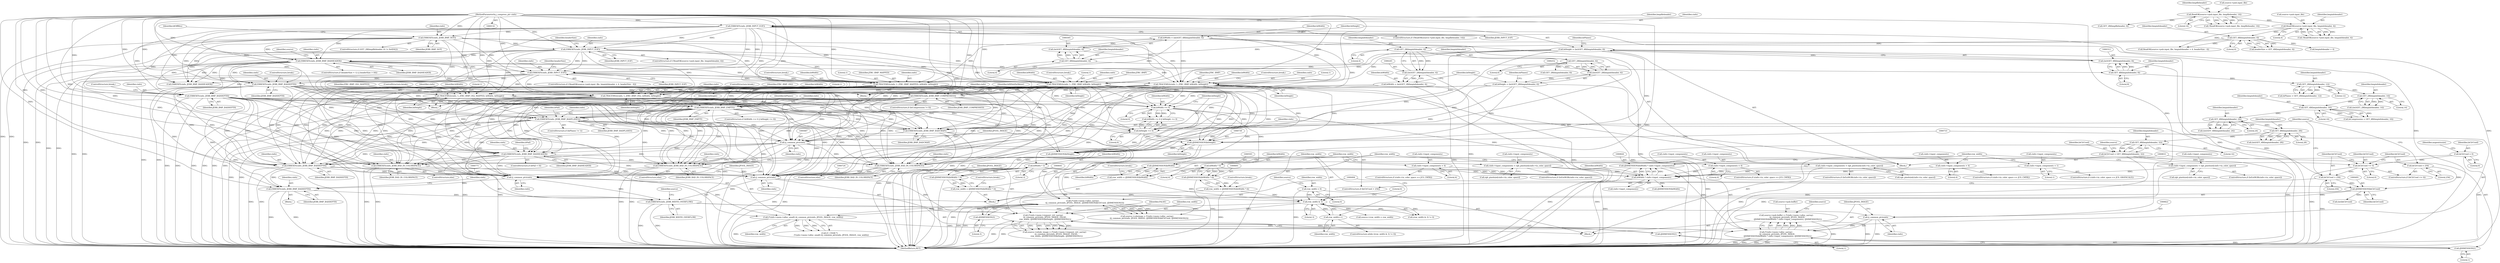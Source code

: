 digraph "0_libjpeg-turbo_9c78a04df4e44ef6487eee99c4258397f4fdca55_0@integer" {
"1000814" [label="(Call,source->pub.buffer = (*cinfo->mem->alloc_sarray)\n    ((j_common_ptr)cinfo, JPOOL_IMAGE,\n     (JDIMENSION)(biWidth * cinfo->input_components), (JDIMENSION)1))"];
"1000820" [label="(Call,(*cinfo->mem->alloc_sarray)\n    ((j_common_ptr)cinfo, JPOOL_IMAGE,\n     (JDIMENSION)(biWidth * cinfo->input_components), (JDIMENSION)1))"];
"1000821" [label="(Call,(j_common_ptr)cinfo)"];
"1000811" [label="(Call,ERREXIT(cinfo, JERR_WIDTH_OVERFLOW))"];
"1000808" [label="(Call,ERREXIT(cinfo, JERR_BMP_BADDEPTH))"];
"1000770" [label="(Call,(j_common_ptr)cinfo)"];
"1000395" [label="(Call,ERREXIT(cinfo, JERR_BMP_COMPRESSED))"];
"1000363" [label="(Call,TRACEMS2(cinfo, 1, JTRC_BMP_MAPPED, biWidth, biHeight))"];
"1000184" [label="(Call,ERREXIT(cinfo, JERR_BMP_NOT))"];
"1000175" [label="(Call,ERREXIT(cinfo, JERR_INPUT_EOF))"];
"1000133" [label="(MethodParameterIn,j_compress_ptr cinfo)"];
"1000235" [label="(Call,ERREXIT(cinfo, JERR_INPUT_EOF))"];
"1000218" [label="(Call,ERREXIT(cinfo, JERR_BMP_BADHEADER))"];
"1000202" [label="(Call,ERREXIT(cinfo, JERR_INPUT_EOF))"];
"1000302" [label="(Call,biWidth = (int)GET_4B(bmpinfoheader, 4))"];
"1000304" [label="(Call,(int)GET_4B(bmpinfoheader, 4))"];
"1000306" [label="(Call,GET_4B(bmpinfoheader, 4))"];
"1000207" [label="(Call,GET_4B(bmpinfoheader, 0))"];
"1000194" [label="(Call,ReadOK(source->pub.input_file, bmpinfoheader, 4))"];
"1000167" [label="(Call,ReadOK(source->pub.input_file, bmpfileheader, 14))"];
"1000309" [label="(Call,biHeight = (int)GET_4B(bmpinfoheader, 8))"];
"1000311" [label="(Call,(int)GET_4B(bmpinfoheader, 8))"];
"1000313" [label="(Call,GET_4B(bmpinfoheader, 8))"];
"1000379" [label="(Call,TRACEMS2(cinfo, 1, JTRC_BMP, biWidth, biHeight))"];
"1000387" [label="(Call,ERREXIT(cinfo, JERR_BMP_BADDEPTH))"];
"1000371" [label="(Call,TRACEMS2(cinfo, 1, JTRC_BMP, biWidth, biHeight))"];
"1000279" [label="(Call,TRACEMS2(cinfo, 1, JTRC_BMP_OS2_MAPPED, biWidth, biHeight))"];
"1000242" [label="(Call,biWidth = (int)GET_2B(bmpinfoheader, 4))"];
"1000244" [label="(Call,(int)GET_2B(bmpinfoheader, 4))"];
"1000246" [label="(Call,GET_2B(bmpinfoheader, 4))"];
"1000249" [label="(Call,biHeight = (int)GET_2B(bmpinfoheader, 6))"];
"1000251" [label="(Call,(int)GET_2B(bmpinfoheader, 6))"];
"1000253" [label="(Call,GET_2B(bmpinfoheader, 6))"];
"1000486" [label="(Call,(j_common_ptr)cinfo)"];
"1000444" [label="(Call,ERREXIT(cinfo, JERR_BMP_EMPTY))"];
"1000287" [label="(Call,TRACEMS2(cinfo, 1, JTRC_BMP_OS2, biWidth, biHeight))"];
"1000295" [label="(Call,ERREXIT(cinfo, JERR_BMP_BADDEPTH))"];
"1000478" [label="(Call,ERREXIT(cinfo, JERR_BMP_BADCMAP))"];
"1000451" [label="(Call,ERREXIT(cinfo, JERR_BMP_BADPLANES))"];
"1000587" [label="(Call,ERREXIT(cinfo, JERR_BAD_IN_COLORSPACE))"];
"1000518" [label="(Call,ERREXIT(cinfo, JERR_BMP_BADHEADER))"];
"1000685" [label="(Call,ERREXIT(cinfo, JERR_BAD_IN_COLORSPACE))"];
"1000635" [label="(Call,ERREXIT(cinfo, JERR_BAD_IN_COLORSPACE))"];
"1000697" [label="(Call,ERREXIT(cinfo, JERR_BMP_BADDEPTH))"];
"1000723" [label="(Call,(j_common_ptr)cinfo)"];
"1000769" [label="(Call,(*cinfo->mem->alloc_small) ((j_common_ptr)cinfo, JPOOL_IMAGE, row_width))"];
"1000485" [label="(Call,(*cinfo->mem->alloc_sarray)\n       ((j_common_ptr)cinfo, JPOOL_IMAGE, (JDIMENSION)biClrUsed, (JDIMENSION)3))"];
"1000490" [label="(Call,(JDIMENSION)biClrUsed)"];
"1000475" [label="(Call,biClrUsed > 256)"];
"1000467" [label="(Call,biClrUsed <= 0)"];
"1000349" [label="(Call,biClrUsed = GET_4B(bmpinfoheader, 32))"];
"1000351" [label="(Call,GET_4B(bmpinfoheader, 32))"];
"1000346" [label="(Call,GET_4B(bmpinfoheader, 28))"];
"1000339" [label="(Call,GET_4B(bmpinfoheader, 24))"];
"1000332" [label="(Call,GET_4B(bmpinfoheader, 16))"];
"1000327" [label="(Call,GET_2B(bmpinfoheader, 14))"];
"1000318" [label="(Call,GET_2B(bmpinfoheader, 12))"];
"1000153" [label="(Call,biClrUsed = 0)"];
"1000470" [label="(Call,biClrUsed = 256)"];
"1000493" [label="(Call,(JDIMENSION)3)"];
"1000702" [label="(Call,row_width & 3)"];
"1000590" [label="(Call,row_width = (JDIMENSION)biWidth)"];
"1000592" [label="(Call,(JDIMENSION)biWidth)"];
"1000438" [label="(Call,biWidth <= 0)"];
"1000706" [label="(Call,row_width++)"];
"1000162" [label="(Call,row_width = 0)"];
"1000688" [label="(Call,row_width = (JDIMENSION)(biWidth * 4))"];
"1000690" [label="(Call,(JDIMENSION)(biWidth * 4))"];
"1000692" [label="(Call,biWidth * 4)"];
"1000638" [label="(Call,row_width = (JDIMENSION)(biWidth * 3))"];
"1000640" [label="(Call,(JDIMENSION)(biWidth * 3))"];
"1000642" [label="(Call,biWidth * 3)"];
"1000722" [label="(Call,(*cinfo->mem->request_virt_sarray)\n      ((j_common_ptr)cinfo, JPOOL_IMAGE, FALSE,\n       row_width, (JDIMENSION)biHeight, (JDIMENSION)1))"];
"1000729" [label="(Call,(JDIMENSION)biHeight)"];
"1000441" [label="(Call,biHeight <= 0)"];
"1000732" [label="(Call,(JDIMENSION)1)"];
"1000825" [label="(Call,(JDIMENSION)(biWidth * cinfo->input_components))"];
"1000827" [label="(Call,biWidth * cinfo->input_components)"];
"1000613" [label="(Call,cinfo->input_components = rgb_pixelsize[cinfo->in_color_space])"];
"1000629" [label="(Call,cinfo->input_components = 4)"];
"1000679" [label="(Call,cinfo->input_components = 4)"];
"1000581" [label="(Call,cinfo->input_components = 4)"];
"1000569" [label="(Call,cinfo->input_components = 1)"];
"1000663" [label="(Call,cinfo->input_components = rgb_pixelsize[cinfo->in_color_space])"];
"1000553" [label="(Call,cinfo->input_components = rgb_pixelsize[cinfo->in_color_space])"];
"1000832" [label="(Call,(JDIMENSION)1)"];
"1000249" [label="(Call,biHeight = (int)GET_2B(bmpinfoheader, 6))"];
"1000365" [label="(Literal,1)"];
"1000519" [label="(Identifier,cinfo)"];
"1000723" [label="(Call,(j_common_ptr)cinfo)"];
"1000382" [label="(Identifier,JTRC_BMP)"];
"1000667" [label="(Call,rgb_pixelsize[cinfo->in_color_space])"];
"1000274" [label="(Block,)"];
"1000453" [label="(Identifier,JERR_BMP_BADPLANES)"];
"1000391" [label="(ControlStructure,if (biCompression != 0))"];
"1000699" [label="(Identifier,JERR_BMP_BADDEPTH)"];
"1000401" [label="(Identifier,biXPelsPerMeter)"];
"1000308" [label="(Literal,4)"];
"1000477" [label="(Literal,256)"];
"1000834" [label="(Literal,1)"];
"1000235" [label="(Call,ERREXIT(cinfo, JERR_INPUT_EOF))"];
"1000243" [label="(Identifier,biWidth)"];
"1000340" [label="(Identifier,bmpinfoheader)"];
"1000469" [label="(Literal,0)"];
"1000288" [label="(Identifier,cinfo)"];
"1000298" [label="(ControlStructure,break;)"];
"1000371" [label="(Call,TRACEMS2(cinfo, 1, JTRC_BMP, biWidth, biHeight))"];
"1000295" [label="(Call,ERREXIT(cinfo, JERR_BMP_BADDEPTH))"];
"1000375" [label="(Identifier,biWidth)"];
"1000180" [label="(Call,GET_2B(bmpfileheader, 0))"];
"1000595" [label="(ControlStructure,break;)"];
"1000449" [label="(Identifier,biPlanes)"];
"1000475" [label="(Call,biClrUsed > 256)"];
"1000590" [label="(Call,row_width = (JDIMENSION)biWidth)"];
"1000451" [label="(Call,ERREXIT(cinfo, JERR_BMP_BADPLANES))"];
"1000293" [label="(ControlStructure,break;)"];
"1000686" [label="(Identifier,cinfo)"];
"1000207" [label="(Call,GET_4B(bmpinfoheader, 0))"];
"1000680" [label="(Call,cinfo->input_components)"];
"1000363" [label="(Call,TRACEMS2(cinfo, 1, JTRC_BMP_MAPPED, biWidth, biHeight))"];
"1000514" [label="(ControlStructure,if (bPad < 0))"];
"1000829" [label="(Call,cinfo->input_components)"];
"1000500" [label="(Call,(int)biClrUsed)"];
"1000304" [label="(Call,(int)GET_4B(bmpinfoheader, 4))"];
"1000376" [label="(Identifier,biHeight)"];
"1000582" [label="(Call,cinfo->input_components)"];
"1000838" [label="(Identifier,source)"];
"1000254" [label="(Identifier,bmpinfoheader)"];
"1000495" [label="(Literal,3)"];
"1000176" [label="(Identifier,cinfo)"];
"1000694" [label="(Literal,4)"];
"1000684" [label="(ControlStructure,else)"];
"1000490" [label="(Call,(JDIMENSION)biClrUsed)"];
"1000635" [label="(Call,ERREXIT(cinfo, JERR_BAD_IN_COLORSPACE))"];
"1000573" [label="(Literal,1)"];
"1000383" [label="(Identifier,biWidth)"];
"1000485" [label="(Call,(*cinfo->mem->alloc_sarray)\n       ((j_common_ptr)cinfo, JPOOL_IMAGE, (JDIMENSION)biClrUsed, (JDIMENSION)3))"];
"1000377" [label="(ControlStructure,break;)"];
"1000492" [label="(Identifier,biClrUsed)"];
"1000470" [label="(Call,biClrUsed = 256)"];
"1000175" [label="(Call,ERREXIT(cinfo, JERR_INPUT_EOF))"];
"1000352" [label="(Identifier,bmpinfoheader)"];
"1000815" [label="(Call,source->pub.buffer)"];
"1000586" [label="(ControlStructure,else)"];
"1000813" [label="(Identifier,JERR_WIDTH_OVERFLOW)"];
"1000313" [label="(Call,GET_4B(bmpinfoheader, 8))"];
"1000158" [label="(Identifier,mapentrysize)"];
"1000594" [label="(Identifier,biWidth)"];
"1000734" [label="(Literal,1)"];
"1000218" [label="(Call,ERREXIT(cinfo, JERR_BMP_BADHEADER))"];
"1000330" [label="(Call,biCompression = GET_4B(bmpinfoheader, 16))"];
"1000444" [label="(Call,ERREXIT(cinfo, JERR_BMP_EMPTY))"];
"1000154" [label="(Identifier,biClrUsed)"];
"1000436" [label="(ControlStructure,if (biWidth <= 0 || biHeight <= 0))"];
"1000702" [label="(Call,row_width & 3)"];
"1000162" [label="(Call,row_width = 0)"];
"1000608" [label="(ControlStructure,if (IsExtRGB(cinfo->in_color_space)))"];
"1000688" [label="(Call,row_width = (JDIMENSION)(biWidth * 4))"];
"1000658" [label="(ControlStructure,if (IsExtRGB(cinfo->in_color_space)))"];
"1000309" [label="(Call,biHeight = (int)GET_4B(bmpinfoheader, 8))"];
"1000314" [label="(Identifier,bmpinfoheader)"];
"1000153" [label="(Call,biClrUsed = 0)"];
"1000703" [label="(Identifier,row_width)"];
"1000188" [label="(Identifier,bfOffBits)"];
"1000290" [label="(Identifier,JTRC_BMP_OS2)"];
"1000285" [label="(ControlStructure,break;)"];
"1000614" [label="(Call,cinfo->input_components)"];
"1000726" [label="(Identifier,JPOOL_IMAGE)"];
"1000226" [label="(Identifier,source)"];
"1000307" [label="(Identifier,bmpinfoheader)"];
"1000206" [label="(Identifier,headerSize)"];
"1000591" [label="(Identifier,row_width)"];
"1000479" [label="(Identifier,cinfo)"];
"1000466" [label="(ControlStructure,if (biClrUsed <= 0))"];
"1000809" [label="(Identifier,cinfo)"];
"1000437" [label="(Call,biWidth <= 0 || biHeight <= 0)"];
"1000705" [label="(Literal,0)"];
"1000683" [label="(Literal,4)"];
"1000645" [label="(ControlStructure,break;)"];
"1000455" [label="(Identifier,bPad)"];
"1000204" [label="(Identifier,JERR_INPUT_EOF)"];
"1000302" [label="(Call,biWidth = (int)GET_4B(bmpinfoheader, 4))"];
"1000634" [label="(ControlStructure,else)"];
"1000587" [label="(Call,ERREXIT(cinfo, JERR_BAD_IN_COLORSPACE))"];
"1000478" [label="(Call,ERREXIT(cinfo, JERR_BMP_BADCMAP))"];
"1000770" [label="(Call,(j_common_ptr)cinfo)"];
"1000630" [label="(Call,cinfo->input_components)"];
"1000297" [label="(Identifier,JERR_BMP_BADDEPTH)"];
"1000356" [label="(Identifier,source)"];
"1000569" [label="(Call,cinfo->input_components = 1)"];
"1000205" [label="(Call,headerSize = GET_4B(bmpinfoheader, 0))"];
"1000174" [label="(Literal,14)"];
"1000769" [label="(Call,(*cinfo->mem->alloc_small) ((j_common_ptr)cinfo, JPOOL_IMAGE, row_width))"];
"1000236" [label="(Identifier,cinfo)"];
"1000311" [label="(Call,(int)GET_4B(bmpinfoheader, 8))"];
"1000178" [label="(ControlStructure,if (GET_2B(bmpfileheader, 0) != 0x4D42))"];
"1000253" [label="(Call,GET_2B(bmpinfoheader, 6))"];
"1000319" [label="(Identifier,bmpinfoheader)"];
"1000255" [label="(Literal,6)"];
"1000640" [label="(Call,(JDIMENSION)(biWidth * 3))"];
"1000173" [label="(Identifier,bmpfileheader)"];
"1000639" [label="(Identifier,row_width)"];
"1000432" [label="(Call,ERREXIT(cinfo, JERR_BMP_BADHEADER))"];
"1000774" [label="(Identifier,row_width)"];
"1000346" [label="(Call,GET_4B(bmpinfoheader, 28))"];
"1000637" [label="(Identifier,JERR_BAD_IN_COLORSPACE)"];
"1000708" [label="(Call,source->row_width = row_width)"];
"1000623" [label="(ControlStructure,if (cinfo->in_color_space == JCS_CMYK))"];
"1000483" [label="(Identifier,source)"];
"1000389" [label="(Identifier,JERR_BMP_BADDEPTH)"];
"1000581" [label="(Call,cinfo->input_components = 4)"];
"1000575" [label="(ControlStructure,if (cinfo->in_color_space == JCS_CMYK))"];
"1000687" [label="(Identifier,JERR_BAD_IN_COLORSPACE)"];
"1000825" [label="(Call,(JDIMENSION)(biWidth * cinfo->input_components))"];
"1000200" [label="(Identifier,bmpinfoheader)"];
"1000366" [label="(Identifier,JTRC_BMP_MAPPED)"];
"1000636" [label="(Identifier,cinfo)"];
"1000493" [label="(Call,(JDIMENSION)3)"];
"1000165" [label="(ControlStructure,if (!ReadOK(source->pub.input_file, bmpfileheader, 14)))"];
"1000246" [label="(Call,GET_2B(bmpinfoheader, 4))"];
"1000349" [label="(Call,biClrUsed = GET_4B(bmpinfoheader, 32))"];
"1000481" [label="(Call,source->colormap = (*cinfo->mem->alloc_sarray)\n       ((j_common_ptr)cinfo, JPOOL_IMAGE, (JDIMENSION)biClrUsed, (JDIMENSION)3))"];
"1000353" [label="(Literal,32)"];
"1000344" [label="(Call,(int)GET_4B(bmpinfoheader, 28))"];
"1000633" [label="(Literal,4)"];
"1000697" [label="(Call,ERREXIT(cinfo, JERR_BMP_BADDEPTH))"];
"1000280" [label="(Identifier,cinfo)"];
"1000772" [label="(Identifier,cinfo)"];
"1000535" [label="(Block,)"];
"1000642" [label="(Call,biWidth * 3)"];
"1000617" [label="(Call,rgb_pixelsize[cinfo->in_color_space])"];
"1000201" [label="(Literal,4)"];
"1000209" [label="(Literal,0)"];
"1000351" [label="(Call,GET_4B(bmpinfoheader, 32))"];
"1000329" [label="(Literal,14)"];
"1000164" [label="(Literal,0)"];
"1000731" [label="(Identifier,biHeight)"];
"1000589" [label="(Identifier,JERR_BAD_IN_COLORSPACE)"];
"1000613" [label="(Call,cinfo->input_components = rgb_pixelsize[cinfo->in_color_space])"];
"1000373" [label="(Literal,1)"];
"1000474" [label="(ControlStructure,if (biClrUsed > 256))"];
"1000438" [label="(Call,biWidth <= 0)"];
"1000808" [label="(Call,ERREXIT(cinfo, JERR_BMP_BADDEPTH))"];
"1000446" [label="(Identifier,JERR_BMP_EMPTY)"];
"1000488" [label="(Identifier,cinfo)"];
"1000292" [label="(Identifier,biHeight)"];
"1000695" [label="(ControlStructure,break;)"];
"1000664" [label="(Call,cinfo->input_components)"];
"1000385" [label="(ControlStructure,break;)"];
"1000184" [label="(Call,ERREXIT(cinfo, JERR_BMP_NOT))"];
"1000644" [label="(Literal,3)"];
"1000767" [label="(Call,(U_CHAR *)\n      (*cinfo->mem->alloc_small) ((j_common_ptr)cinfo, JPOOL_IMAGE, row_width))"];
"1000439" [label="(Identifier,biWidth)"];
"1000443" [label="(Literal,0)"];
"1000395" [label="(Call,ERREXIT(cinfo, JERR_BMP_COMPRESSED))"];
"1000279" [label="(Call,TRACEMS2(cinfo, 1, JTRC_BMP_OS2_MAPPED, biWidth, biHeight))"];
"1000685" [label="(Call,ERREXIT(cinfo, JERR_BAD_IN_COLORSPACE))"];
"1000368" [label="(Identifier,biHeight)"];
"1000244" [label="(Call,(int)GET_2B(bmpinfoheader, 4))"];
"1000486" [label="(Call,(j_common_ptr)cinfo)"];
"1000690" [label="(Call,(JDIMENSION)(biWidth * 4))"];
"1000663" [label="(Call,cinfo->input_components = rgb_pixelsize[cinfo->in_color_space])"];
"1000221" [label="(ControlStructure,if (!ReadOK(source->pub.input_file, bmpinfoheader + 4, headerSize - 4)))"];
"1000823" [label="(Identifier,cinfo)"];
"1000237" [label="(Identifier,JERR_INPUT_EOF)"];
"1000315" [label="(Literal,8)"];
"1000332" [label="(Call,GET_4B(bmpinfoheader, 16))"];
"1000814" [label="(Call,source->pub.buffer = (*cinfo->mem->alloc_sarray)\n    ((j_common_ptr)cinfo, JPOOL_IMAGE,\n     (JDIMENSION)(biWidth * cinfo->input_components), (JDIMENSION)1))"];
"1000722" [label="(Call,(*cinfo->mem->request_virt_sarray)\n      ((j_common_ptr)cinfo, JPOOL_IMAGE, FALSE,\n       row_width, (JDIMENSION)biHeight, (JDIMENSION)1))"];
"1000166" [label="(Call,!ReadOK(source->pub.input_file, bmpfileheader, 14))"];
"1000325" [label="(Call,(int)GET_2B(bmpinfoheader, 14))"];
"1000692" [label="(Call,biWidth * 4)"];
"1000380" [label="(Identifier,cinfo)"];
"1000585" [label="(Literal,4)"];
"1000588" [label="(Identifier,cinfo)"];
"1000240" [label="(Block,)"];
"1000570" [label="(Call,cinfo->input_components)"];
"1000133" [label="(MethodParameterIn,j_compress_ptr cinfo)"];
"1000396" [label="(Identifier,cinfo)"];
"1000193" [label="(Call,!ReadOK(source->pub.input_file, bmpinfoheader, 4))"];
"1000379" [label="(Call,TRACEMS2(cinfo, 1, JTRC_BMP, biWidth, biHeight))"];
"1000520" [label="(Identifier,JERR_BMP_BADHEADER)"];
"1000328" [label="(Identifier,bmpinfoheader)"];
"1000387" [label="(Call,ERREXIT(cinfo, JERR_BMP_BADDEPTH))"];
"1000629" [label="(Call,cinfo->input_components = 4)"];
"1000701" [label="(Call,(row_width & 3) != 0)"];
"1000186" [label="(Identifier,JERR_BMP_NOT)"];
"1000208" [label="(Identifier,bmpinfoheader)"];
"1000320" [label="(Literal,12)"];
"1000257" [label="(Identifier,biPlanes)"];
"1000548" [label="(ControlStructure,if (IsExtRGB(cinfo->in_color_space)))"];
"1000779" [label="(Block,)"];
"1000489" [label="(Identifier,JPOOL_IMAGE)"];
"1000704" [label="(Literal,3)"];
"1000824" [label="(Identifier,JPOOL_IMAGE)"];
"1000239" [label="(Identifier,headerSize)"];
"1000192" [label="(ControlStructure,if (!ReadOK(source->pub.input_file, bmpinfoheader, 4)))"];
"1000310" [label="(Identifier,biHeight)"];
"1000195" [label="(Call,source->pub.input_file)"];
"1000210" [label="(ControlStructure,if (headerSize < 12 || headerSize > 64))"];
"1000725" [label="(Identifier,cinfo)"];
"1000348" [label="(Literal,28)"];
"1000718" [label="(Call,source->whole_image = (*cinfo->mem->request_virt_sarray)\n      ((j_common_ptr)cinfo, JPOOL_IMAGE, FALSE,\n       row_width, (JDIMENSION)biHeight, (JDIMENSION)1))"];
"1000334" [label="(Literal,16)"];
"1000317" [label="(Identifier,biPlanes)"];
"1000442" [label="(Identifier,biHeight)"];
"1000673" [label="(ControlStructure,if (cinfo->in_color_space == JCS_CMYK))"];
"1000364" [label="(Identifier,cinfo)"];
"1000185" [label="(Identifier,cinfo)"];
"1000203" [label="(Identifier,cinfo)"];
"1000832" [label="(Call,(JDIMENSION)1)"];
"1000177" [label="(Identifier,JERR_INPUT_EOF)"];
"1000296" [label="(Identifier,cinfo)"];
"1000397" [label="(Identifier,JERR_BMP_COMPRESSED)"];
"1000689" [label="(Identifier,row_width)"];
"1000202" [label="(Call,ERREXIT(cinfo, JERR_INPUT_EOF))"];
"1000316" [label="(Call,biPlanes = GET_2B(bmpinfoheader, 12))"];
"1000155" [label="(Literal,0)"];
"1000248" [label="(Literal,4)"];
"1000706" [label="(Call,row_width++)"];
"1000468" [label="(Identifier,biClrUsed)"];
"1000700" [label="(ControlStructure,while ((row_width & 3) != 0))"];
"1000820" [label="(Call,(*cinfo->mem->alloc_sarray)\n    ((j_common_ptr)cinfo, JPOOL_IMAGE,\n     (JDIMENSION)(biWidth * cinfo->input_components), (JDIMENSION)1))"];
"1000643" [label="(Identifier,biWidth)"];
"1000729" [label="(Call,(JDIMENSION)biHeight)"];
"1000452" [label="(Identifier,cinfo)"];
"1000773" [label="(Identifier,JPOOL_IMAGE)"];
"1000327" [label="(Call,GET_2B(bmpinfoheader, 14))"];
"1000471" [label="(Identifier,biClrUsed)"];
"1000828" [label="(Identifier,biWidth)"];
"1000283" [label="(Identifier,biWidth)"];
"1000247" [label="(Identifier,bmpinfoheader)"];
"1000476" [label="(Identifier,biClrUsed)"];
"1000638" [label="(Call,row_width = (JDIMENSION)(biWidth * 3))"];
"1000563" [label="(ControlStructure,if (cinfo->in_color_space == JCS_GRAYSCALE))"];
"1000220" [label="(Identifier,JERR_BMP_BADHEADER)"];
"1000727" [label="(Identifier,FALSE)"];
"1000219" [label="(Identifier,cinfo)"];
"1000827" [label="(Call,biWidth * cinfo->input_components)"];
"1000858" [label="(Call,(JDIMENSION)biHeight)"];
"1000170" [label="(Identifier,source)"];
"1000291" [label="(Identifier,biWidth)"];
"1000163" [label="(Identifier,row_width)"];
"1000223" [label="(Call,ReadOK(source->pub.input_file, bmpinfoheader + 4, headerSize - 4))"];
"1000303" [label="(Identifier,biWidth)"];
"1000242" [label="(Call,biWidth = (int)GET_2B(bmpinfoheader, 4))"];
"1000347" [label="(Identifier,bmpinfoheader)"];
"1000557" [label="(Call,rgb_pixelsize[cinfo->in_color_space])"];
"1000167" [label="(Call,ReadOK(source->pub.input_file, bmpfileheader, 14))"];
"1000251" [label="(Call,(int)GET_2B(bmpinfoheader, 6))"];
"1000333" [label="(Identifier,bmpinfoheader)"];
"1000447" [label="(ControlStructure,if (biPlanes != 1))"];
"1000554" [label="(Call,cinfo->input_components)"];
"1000194" [label="(Call,ReadOK(source->pub.input_file, bmpinfoheader, 4))"];
"1000369" [label="(ControlStructure,break;)"];
"1000693" [label="(Identifier,biWidth)"];
"1000810" [label="(Identifier,JERR_BMP_BADDEPTH)"];
"1000284" [label="(Identifier,biHeight)"];
"1000258" [label="(Call,GET_2B(bmpinfoheader, 8))"];
"1000440" [label="(Literal,0)"];
"1000135" [label="(Block,)"];
"1000480" [label="(Identifier,JERR_BMP_BADCMAP)"];
"1000821" [label="(Call,(j_common_ptr)cinfo)"];
"1000553" [label="(Call,cinfo->input_components = rgb_pixelsize[cinfo->in_color_space])"];
"1000168" [label="(Call,source->pub.input_file)"];
"1000388" [label="(Identifier,cinfo)"];
"1000441" [label="(Call,biHeight <= 0)"];
"1000318" [label="(Call,GET_2B(bmpinfoheader, 12))"];
"1000390" [label="(ControlStructure,break;)"];
"1000281" [label="(Literal,1)"];
"1000306" [label="(Call,GET_4B(bmpinfoheader, 4))"];
"1000707" [label="(Identifier,row_width)"];
"1000367" [label="(Identifier,biWidth)"];
"1000728" [label="(Identifier,row_width)"];
"1000679" [label="(Call,cinfo->input_components = 4)"];
"1000282" [label="(Identifier,JTRC_BMP_OS2_MAPPED)"];
"1000287" [label="(Call,TRACEMS2(cinfo, 1, JTRC_BMP_OS2, biWidth, biHeight))"];
"1000524" [label="(Identifier,bPad)"];
"1000339" [label="(Call,GET_4B(bmpinfoheader, 24))"];
"1000467" [label="(Call,biClrUsed <= 0)"];
"1000350" [label="(Identifier,biClrUsed)"];
"1000812" [label="(Identifier,cinfo)"];
"1000698" [label="(Identifier,cinfo)"];
"1000817" [label="(Identifier,source)"];
"1000592" [label="(Call,(JDIMENSION)biWidth)"];
"1000358" [label="(Block,)"];
"1000289" [label="(Literal,1)"];
"1000372" [label="(Identifier,cinfo)"];
"1000445" [label="(Identifier,cinfo)"];
"1000337" [label="(Call,(int)GET_4B(bmpinfoheader, 24))"];
"1000181" [label="(Identifier,bmpfileheader)"];
"1000381" [label="(Literal,1)"];
"1000341" [label="(Literal,24)"];
"1000384" [label="(Identifier,biHeight)"];
"1000811" [label="(Call,ERREXIT(cinfo, JERR_WIDTH_OVERFLOW))"];
"1000518" [label="(Call,ERREXIT(cinfo, JERR_BMP_BADHEADER))"];
"1000250" [label="(Identifier,biHeight)"];
"1000732" [label="(Call,(JDIMENSION)1)"];
"1000861" [label="(MethodReturn,RET)"];
"1000472" [label="(Literal,256)"];
"1000229" [label="(Call,bmpinfoheader + 4)"];
"1000374" [label="(Identifier,JTRC_BMP)"];
"1000851" [label="(Call,(JDIMENSION)biWidth)"];
"1000814" -> "1000135"  [label="AST: "];
"1000814" -> "1000820"  [label="CFG: "];
"1000815" -> "1000814"  [label="AST: "];
"1000820" -> "1000814"  [label="AST: "];
"1000838" -> "1000814"  [label="CFG: "];
"1000814" -> "1000861"  [label="DDG: "];
"1000814" -> "1000861"  [label="DDG: "];
"1000820" -> "1000814"  [label="DDG: "];
"1000820" -> "1000814"  [label="DDG: "];
"1000820" -> "1000814"  [label="DDG: "];
"1000820" -> "1000814"  [label="DDG: "];
"1000820" -> "1000832"  [label="CFG: "];
"1000821" -> "1000820"  [label="AST: "];
"1000824" -> "1000820"  [label="AST: "];
"1000825" -> "1000820"  [label="AST: "];
"1000832" -> "1000820"  [label="AST: "];
"1000820" -> "1000861"  [label="DDG: "];
"1000820" -> "1000861"  [label="DDG: "];
"1000820" -> "1000861"  [label="DDG: "];
"1000820" -> "1000861"  [label="DDG: "];
"1000821" -> "1000820"  [label="DDG: "];
"1000769" -> "1000820"  [label="DDG: "];
"1000722" -> "1000820"  [label="DDG: "];
"1000825" -> "1000820"  [label="DDG: "];
"1000832" -> "1000820"  [label="DDG: "];
"1000821" -> "1000823"  [label="CFG: "];
"1000822" -> "1000821"  [label="AST: "];
"1000823" -> "1000821"  [label="AST: "];
"1000824" -> "1000821"  [label="CFG: "];
"1000821" -> "1000861"  [label="DDG: "];
"1000811" -> "1000821"  [label="DDG: "];
"1000133" -> "1000821"  [label="DDG: "];
"1000811" -> "1000135"  [label="AST: "];
"1000811" -> "1000813"  [label="CFG: "];
"1000812" -> "1000811"  [label="AST: "];
"1000813" -> "1000811"  [label="AST: "];
"1000817" -> "1000811"  [label="CFG: "];
"1000811" -> "1000861"  [label="DDG: "];
"1000811" -> "1000861"  [label="DDG: "];
"1000808" -> "1000811"  [label="DDG: "];
"1000723" -> "1000811"  [label="DDG: "];
"1000770" -> "1000811"  [label="DDG: "];
"1000133" -> "1000811"  [label="DDG: "];
"1000808" -> "1000779"  [label="AST: "];
"1000808" -> "1000810"  [label="CFG: "];
"1000809" -> "1000808"  [label="AST: "];
"1000810" -> "1000808"  [label="AST: "];
"1000812" -> "1000808"  [label="CFG: "];
"1000808" -> "1000861"  [label="DDG: "];
"1000808" -> "1000861"  [label="DDG: "];
"1000770" -> "1000808"  [label="DDG: "];
"1000133" -> "1000808"  [label="DDG: "];
"1000387" -> "1000808"  [label="DDG: "];
"1000697" -> "1000808"  [label="DDG: "];
"1000295" -> "1000808"  [label="DDG: "];
"1000770" -> "1000769"  [label="AST: "];
"1000770" -> "1000772"  [label="CFG: "];
"1000771" -> "1000770"  [label="AST: "];
"1000772" -> "1000770"  [label="AST: "];
"1000773" -> "1000770"  [label="CFG: "];
"1000770" -> "1000769"  [label="DDG: "];
"1000395" -> "1000770"  [label="DDG: "];
"1000279" -> "1000770"  [label="DDG: "];
"1000486" -> "1000770"  [label="DDG: "];
"1000587" -> "1000770"  [label="DDG: "];
"1000387" -> "1000770"  [label="DDG: "];
"1000451" -> "1000770"  [label="DDG: "];
"1000444" -> "1000770"  [label="DDG: "];
"1000685" -> "1000770"  [label="DDG: "];
"1000635" -> "1000770"  [label="DDG: "];
"1000287" -> "1000770"  [label="DDG: "];
"1000295" -> "1000770"  [label="DDG: "];
"1000363" -> "1000770"  [label="DDG: "];
"1000379" -> "1000770"  [label="DDG: "];
"1000518" -> "1000770"  [label="DDG: "];
"1000371" -> "1000770"  [label="DDG: "];
"1000697" -> "1000770"  [label="DDG: "];
"1000133" -> "1000770"  [label="DDG: "];
"1000395" -> "1000391"  [label="AST: "];
"1000395" -> "1000397"  [label="CFG: "];
"1000396" -> "1000395"  [label="AST: "];
"1000397" -> "1000395"  [label="AST: "];
"1000401" -> "1000395"  [label="CFG: "];
"1000395" -> "1000861"  [label="DDG: "];
"1000395" -> "1000861"  [label="DDG: "];
"1000363" -> "1000395"  [label="DDG: "];
"1000379" -> "1000395"  [label="DDG: "];
"1000387" -> "1000395"  [label="DDG: "];
"1000371" -> "1000395"  [label="DDG: "];
"1000133" -> "1000395"  [label="DDG: "];
"1000395" -> "1000444"  [label="DDG: "];
"1000395" -> "1000451"  [label="DDG: "];
"1000395" -> "1000478"  [label="DDG: "];
"1000395" -> "1000486"  [label="DDG: "];
"1000395" -> "1000518"  [label="DDG: "];
"1000395" -> "1000587"  [label="DDG: "];
"1000395" -> "1000635"  [label="DDG: "];
"1000395" -> "1000685"  [label="DDG: "];
"1000395" -> "1000697"  [label="DDG: "];
"1000395" -> "1000723"  [label="DDG: "];
"1000363" -> "1000358"  [label="AST: "];
"1000363" -> "1000368"  [label="CFG: "];
"1000364" -> "1000363"  [label="AST: "];
"1000365" -> "1000363"  [label="AST: "];
"1000366" -> "1000363"  [label="AST: "];
"1000367" -> "1000363"  [label="AST: "];
"1000368" -> "1000363"  [label="AST: "];
"1000369" -> "1000363"  [label="CFG: "];
"1000363" -> "1000861"  [label="DDG: "];
"1000363" -> "1000861"  [label="DDG: "];
"1000184" -> "1000363"  [label="DDG: "];
"1000235" -> "1000363"  [label="DDG: "];
"1000218" -> "1000363"  [label="DDG: "];
"1000202" -> "1000363"  [label="DDG: "];
"1000175" -> "1000363"  [label="DDG: "];
"1000133" -> "1000363"  [label="DDG: "];
"1000302" -> "1000363"  [label="DDG: "];
"1000309" -> "1000363"  [label="DDG: "];
"1000363" -> "1000438"  [label="DDG: "];
"1000363" -> "1000441"  [label="DDG: "];
"1000363" -> "1000444"  [label="DDG: "];
"1000363" -> "1000451"  [label="DDG: "];
"1000363" -> "1000478"  [label="DDG: "];
"1000363" -> "1000486"  [label="DDG: "];
"1000363" -> "1000518"  [label="DDG: "];
"1000363" -> "1000587"  [label="DDG: "];
"1000363" -> "1000635"  [label="DDG: "];
"1000363" -> "1000685"  [label="DDG: "];
"1000363" -> "1000697"  [label="DDG: "];
"1000363" -> "1000723"  [label="DDG: "];
"1000363" -> "1000729"  [label="DDG: "];
"1000363" -> "1000858"  [label="DDG: "];
"1000184" -> "1000178"  [label="AST: "];
"1000184" -> "1000186"  [label="CFG: "];
"1000185" -> "1000184"  [label="AST: "];
"1000186" -> "1000184"  [label="AST: "];
"1000188" -> "1000184"  [label="CFG: "];
"1000184" -> "1000861"  [label="DDG: "];
"1000184" -> "1000861"  [label="DDG: "];
"1000175" -> "1000184"  [label="DDG: "];
"1000133" -> "1000184"  [label="DDG: "];
"1000184" -> "1000202"  [label="DDG: "];
"1000184" -> "1000218"  [label="DDG: "];
"1000184" -> "1000235"  [label="DDG: "];
"1000184" -> "1000279"  [label="DDG: "];
"1000184" -> "1000287"  [label="DDG: "];
"1000184" -> "1000295"  [label="DDG: "];
"1000184" -> "1000371"  [label="DDG: "];
"1000184" -> "1000379"  [label="DDG: "];
"1000184" -> "1000387"  [label="DDG: "];
"1000184" -> "1000432"  [label="DDG: "];
"1000175" -> "1000165"  [label="AST: "];
"1000175" -> "1000177"  [label="CFG: "];
"1000176" -> "1000175"  [label="AST: "];
"1000177" -> "1000175"  [label="AST: "];
"1000181" -> "1000175"  [label="CFG: "];
"1000175" -> "1000861"  [label="DDG: "];
"1000175" -> "1000861"  [label="DDG: "];
"1000133" -> "1000175"  [label="DDG: "];
"1000175" -> "1000202"  [label="DDG: "];
"1000175" -> "1000202"  [label="DDG: "];
"1000175" -> "1000218"  [label="DDG: "];
"1000175" -> "1000235"  [label="DDG: "];
"1000175" -> "1000235"  [label="DDG: "];
"1000175" -> "1000279"  [label="DDG: "];
"1000175" -> "1000287"  [label="DDG: "];
"1000175" -> "1000295"  [label="DDG: "];
"1000175" -> "1000371"  [label="DDG: "];
"1000175" -> "1000379"  [label="DDG: "];
"1000175" -> "1000387"  [label="DDG: "];
"1000175" -> "1000432"  [label="DDG: "];
"1000133" -> "1000132"  [label="AST: "];
"1000133" -> "1000861"  [label="DDG: "];
"1000133" -> "1000202"  [label="DDG: "];
"1000133" -> "1000218"  [label="DDG: "];
"1000133" -> "1000235"  [label="DDG: "];
"1000133" -> "1000279"  [label="DDG: "];
"1000133" -> "1000287"  [label="DDG: "];
"1000133" -> "1000295"  [label="DDG: "];
"1000133" -> "1000371"  [label="DDG: "];
"1000133" -> "1000379"  [label="DDG: "];
"1000133" -> "1000387"  [label="DDG: "];
"1000133" -> "1000432"  [label="DDG: "];
"1000133" -> "1000444"  [label="DDG: "];
"1000133" -> "1000451"  [label="DDG: "];
"1000133" -> "1000478"  [label="DDG: "];
"1000133" -> "1000486"  [label="DDG: "];
"1000133" -> "1000518"  [label="DDG: "];
"1000133" -> "1000587"  [label="DDG: "];
"1000133" -> "1000635"  [label="DDG: "];
"1000133" -> "1000685"  [label="DDG: "];
"1000133" -> "1000697"  [label="DDG: "];
"1000133" -> "1000723"  [label="DDG: "];
"1000235" -> "1000221"  [label="AST: "];
"1000235" -> "1000237"  [label="CFG: "];
"1000236" -> "1000235"  [label="AST: "];
"1000237" -> "1000235"  [label="AST: "];
"1000239" -> "1000235"  [label="CFG: "];
"1000235" -> "1000861"  [label="DDG: "];
"1000235" -> "1000861"  [label="DDG: "];
"1000218" -> "1000235"  [label="DDG: "];
"1000202" -> "1000235"  [label="DDG: "];
"1000202" -> "1000235"  [label="DDG: "];
"1000235" -> "1000279"  [label="DDG: "];
"1000235" -> "1000287"  [label="DDG: "];
"1000235" -> "1000295"  [label="DDG: "];
"1000235" -> "1000371"  [label="DDG: "];
"1000235" -> "1000379"  [label="DDG: "];
"1000235" -> "1000387"  [label="DDG: "];
"1000235" -> "1000432"  [label="DDG: "];
"1000218" -> "1000210"  [label="AST: "];
"1000218" -> "1000220"  [label="CFG: "];
"1000219" -> "1000218"  [label="AST: "];
"1000220" -> "1000218"  [label="AST: "];
"1000226" -> "1000218"  [label="CFG: "];
"1000218" -> "1000861"  [label="DDG: "];
"1000218" -> "1000861"  [label="DDG: "];
"1000202" -> "1000218"  [label="DDG: "];
"1000218" -> "1000279"  [label="DDG: "];
"1000218" -> "1000287"  [label="DDG: "];
"1000218" -> "1000295"  [label="DDG: "];
"1000218" -> "1000371"  [label="DDG: "];
"1000218" -> "1000379"  [label="DDG: "];
"1000218" -> "1000387"  [label="DDG: "];
"1000218" -> "1000432"  [label="DDG: "];
"1000218" -> "1000432"  [label="DDG: "];
"1000218" -> "1000518"  [label="DDG: "];
"1000202" -> "1000192"  [label="AST: "];
"1000202" -> "1000204"  [label="CFG: "];
"1000203" -> "1000202"  [label="AST: "];
"1000204" -> "1000202"  [label="AST: "];
"1000206" -> "1000202"  [label="CFG: "];
"1000202" -> "1000861"  [label="DDG: "];
"1000202" -> "1000861"  [label="DDG: "];
"1000202" -> "1000279"  [label="DDG: "];
"1000202" -> "1000287"  [label="DDG: "];
"1000202" -> "1000295"  [label="DDG: "];
"1000202" -> "1000371"  [label="DDG: "];
"1000202" -> "1000379"  [label="DDG: "];
"1000202" -> "1000387"  [label="DDG: "];
"1000202" -> "1000432"  [label="DDG: "];
"1000302" -> "1000240"  [label="AST: "];
"1000302" -> "1000304"  [label="CFG: "];
"1000303" -> "1000302"  [label="AST: "];
"1000304" -> "1000302"  [label="AST: "];
"1000310" -> "1000302"  [label="CFG: "];
"1000302" -> "1000861"  [label="DDG: "];
"1000304" -> "1000302"  [label="DDG: "];
"1000302" -> "1000371"  [label="DDG: "];
"1000302" -> "1000379"  [label="DDG: "];
"1000302" -> "1000438"  [label="DDG: "];
"1000304" -> "1000306"  [label="CFG: "];
"1000305" -> "1000304"  [label="AST: "];
"1000306" -> "1000304"  [label="AST: "];
"1000304" -> "1000861"  [label="DDG: "];
"1000306" -> "1000304"  [label="DDG: "];
"1000306" -> "1000304"  [label="DDG: "];
"1000306" -> "1000308"  [label="CFG: "];
"1000307" -> "1000306"  [label="AST: "];
"1000308" -> "1000306"  [label="AST: "];
"1000207" -> "1000306"  [label="DDG: "];
"1000306" -> "1000313"  [label="DDG: "];
"1000207" -> "1000205"  [label="AST: "];
"1000207" -> "1000209"  [label="CFG: "];
"1000208" -> "1000207"  [label="AST: "];
"1000209" -> "1000207"  [label="AST: "];
"1000205" -> "1000207"  [label="CFG: "];
"1000207" -> "1000205"  [label="DDG: "];
"1000207" -> "1000205"  [label="DDG: "];
"1000194" -> "1000207"  [label="DDG: "];
"1000207" -> "1000223"  [label="DDG: "];
"1000207" -> "1000229"  [label="DDG: "];
"1000207" -> "1000246"  [label="DDG: "];
"1000194" -> "1000193"  [label="AST: "];
"1000194" -> "1000201"  [label="CFG: "];
"1000195" -> "1000194"  [label="AST: "];
"1000200" -> "1000194"  [label="AST: "];
"1000201" -> "1000194"  [label="AST: "];
"1000193" -> "1000194"  [label="CFG: "];
"1000194" -> "1000193"  [label="DDG: "];
"1000194" -> "1000193"  [label="DDG: "];
"1000194" -> "1000193"  [label="DDG: "];
"1000167" -> "1000194"  [label="DDG: "];
"1000194" -> "1000223"  [label="DDG: "];
"1000167" -> "1000166"  [label="AST: "];
"1000167" -> "1000174"  [label="CFG: "];
"1000168" -> "1000167"  [label="AST: "];
"1000173" -> "1000167"  [label="AST: "];
"1000174" -> "1000167"  [label="AST: "];
"1000166" -> "1000167"  [label="CFG: "];
"1000167" -> "1000166"  [label="DDG: "];
"1000167" -> "1000166"  [label="DDG: "];
"1000167" -> "1000166"  [label="DDG: "];
"1000167" -> "1000180"  [label="DDG: "];
"1000309" -> "1000240"  [label="AST: "];
"1000309" -> "1000311"  [label="CFG: "];
"1000310" -> "1000309"  [label="AST: "];
"1000311" -> "1000309"  [label="AST: "];
"1000317" -> "1000309"  [label="CFG: "];
"1000309" -> "1000861"  [label="DDG: "];
"1000311" -> "1000309"  [label="DDG: "];
"1000309" -> "1000371"  [label="DDG: "];
"1000309" -> "1000379"  [label="DDG: "];
"1000309" -> "1000441"  [label="DDG: "];
"1000309" -> "1000729"  [label="DDG: "];
"1000309" -> "1000858"  [label="DDG: "];
"1000311" -> "1000313"  [label="CFG: "];
"1000312" -> "1000311"  [label="AST: "];
"1000313" -> "1000311"  [label="AST: "];
"1000311" -> "1000861"  [label="DDG: "];
"1000313" -> "1000311"  [label="DDG: "];
"1000313" -> "1000311"  [label="DDG: "];
"1000313" -> "1000315"  [label="CFG: "];
"1000314" -> "1000313"  [label="AST: "];
"1000315" -> "1000313"  [label="AST: "];
"1000313" -> "1000318"  [label="DDG: "];
"1000379" -> "1000358"  [label="AST: "];
"1000379" -> "1000384"  [label="CFG: "];
"1000380" -> "1000379"  [label="AST: "];
"1000381" -> "1000379"  [label="AST: "];
"1000382" -> "1000379"  [label="AST: "];
"1000383" -> "1000379"  [label="AST: "];
"1000384" -> "1000379"  [label="AST: "];
"1000385" -> "1000379"  [label="CFG: "];
"1000379" -> "1000861"  [label="DDG: "];
"1000379" -> "1000861"  [label="DDG: "];
"1000379" -> "1000438"  [label="DDG: "];
"1000379" -> "1000441"  [label="DDG: "];
"1000379" -> "1000444"  [label="DDG: "];
"1000379" -> "1000451"  [label="DDG: "];
"1000379" -> "1000478"  [label="DDG: "];
"1000379" -> "1000486"  [label="DDG: "];
"1000379" -> "1000518"  [label="DDG: "];
"1000379" -> "1000587"  [label="DDG: "];
"1000379" -> "1000635"  [label="DDG: "];
"1000379" -> "1000685"  [label="DDG: "];
"1000379" -> "1000697"  [label="DDG: "];
"1000379" -> "1000723"  [label="DDG: "];
"1000379" -> "1000729"  [label="DDG: "];
"1000379" -> "1000858"  [label="DDG: "];
"1000387" -> "1000358"  [label="AST: "];
"1000387" -> "1000389"  [label="CFG: "];
"1000388" -> "1000387"  [label="AST: "];
"1000389" -> "1000387"  [label="AST: "];
"1000390" -> "1000387"  [label="CFG: "];
"1000387" -> "1000861"  [label="DDG: "];
"1000387" -> "1000861"  [label="DDG: "];
"1000387" -> "1000444"  [label="DDG: "];
"1000387" -> "1000451"  [label="DDG: "];
"1000387" -> "1000478"  [label="DDG: "];
"1000387" -> "1000486"  [label="DDG: "];
"1000387" -> "1000518"  [label="DDG: "];
"1000387" -> "1000587"  [label="DDG: "];
"1000387" -> "1000635"  [label="DDG: "];
"1000387" -> "1000685"  [label="DDG: "];
"1000387" -> "1000697"  [label="DDG: "];
"1000387" -> "1000697"  [label="DDG: "];
"1000387" -> "1000723"  [label="DDG: "];
"1000371" -> "1000358"  [label="AST: "];
"1000371" -> "1000376"  [label="CFG: "];
"1000372" -> "1000371"  [label="AST: "];
"1000373" -> "1000371"  [label="AST: "];
"1000374" -> "1000371"  [label="AST: "];
"1000375" -> "1000371"  [label="AST: "];
"1000376" -> "1000371"  [label="AST: "];
"1000377" -> "1000371"  [label="CFG: "];
"1000371" -> "1000861"  [label="DDG: "];
"1000371" -> "1000861"  [label="DDG: "];
"1000371" -> "1000438"  [label="DDG: "];
"1000371" -> "1000441"  [label="DDG: "];
"1000371" -> "1000444"  [label="DDG: "];
"1000371" -> "1000451"  [label="DDG: "];
"1000371" -> "1000478"  [label="DDG: "];
"1000371" -> "1000486"  [label="DDG: "];
"1000371" -> "1000518"  [label="DDG: "];
"1000371" -> "1000587"  [label="DDG: "];
"1000371" -> "1000635"  [label="DDG: "];
"1000371" -> "1000685"  [label="DDG: "];
"1000371" -> "1000697"  [label="DDG: "];
"1000371" -> "1000723"  [label="DDG: "];
"1000371" -> "1000729"  [label="DDG: "];
"1000371" -> "1000858"  [label="DDG: "];
"1000279" -> "1000274"  [label="AST: "];
"1000279" -> "1000284"  [label="CFG: "];
"1000280" -> "1000279"  [label="AST: "];
"1000281" -> "1000279"  [label="AST: "];
"1000282" -> "1000279"  [label="AST: "];
"1000283" -> "1000279"  [label="AST: "];
"1000284" -> "1000279"  [label="AST: "];
"1000285" -> "1000279"  [label="CFG: "];
"1000279" -> "1000861"  [label="DDG: "];
"1000279" -> "1000861"  [label="DDG: "];
"1000242" -> "1000279"  [label="DDG: "];
"1000249" -> "1000279"  [label="DDG: "];
"1000279" -> "1000438"  [label="DDG: "];
"1000279" -> "1000441"  [label="DDG: "];
"1000279" -> "1000444"  [label="DDG: "];
"1000279" -> "1000451"  [label="DDG: "];
"1000279" -> "1000478"  [label="DDG: "];
"1000279" -> "1000486"  [label="DDG: "];
"1000279" -> "1000518"  [label="DDG: "];
"1000279" -> "1000587"  [label="DDG: "];
"1000279" -> "1000635"  [label="DDG: "];
"1000279" -> "1000685"  [label="DDG: "];
"1000279" -> "1000697"  [label="DDG: "];
"1000279" -> "1000723"  [label="DDG: "];
"1000279" -> "1000729"  [label="DDG: "];
"1000279" -> "1000858"  [label="DDG: "];
"1000242" -> "1000240"  [label="AST: "];
"1000242" -> "1000244"  [label="CFG: "];
"1000243" -> "1000242"  [label="AST: "];
"1000244" -> "1000242"  [label="AST: "];
"1000250" -> "1000242"  [label="CFG: "];
"1000242" -> "1000861"  [label="DDG: "];
"1000244" -> "1000242"  [label="DDG: "];
"1000242" -> "1000287"  [label="DDG: "];
"1000242" -> "1000438"  [label="DDG: "];
"1000244" -> "1000246"  [label="CFG: "];
"1000245" -> "1000244"  [label="AST: "];
"1000246" -> "1000244"  [label="AST: "];
"1000244" -> "1000861"  [label="DDG: "];
"1000246" -> "1000244"  [label="DDG: "];
"1000246" -> "1000244"  [label="DDG: "];
"1000246" -> "1000248"  [label="CFG: "];
"1000247" -> "1000246"  [label="AST: "];
"1000248" -> "1000246"  [label="AST: "];
"1000246" -> "1000253"  [label="DDG: "];
"1000249" -> "1000240"  [label="AST: "];
"1000249" -> "1000251"  [label="CFG: "];
"1000250" -> "1000249"  [label="AST: "];
"1000251" -> "1000249"  [label="AST: "];
"1000257" -> "1000249"  [label="CFG: "];
"1000249" -> "1000861"  [label="DDG: "];
"1000251" -> "1000249"  [label="DDG: "];
"1000249" -> "1000287"  [label="DDG: "];
"1000249" -> "1000441"  [label="DDG: "];
"1000249" -> "1000729"  [label="DDG: "];
"1000249" -> "1000858"  [label="DDG: "];
"1000251" -> "1000253"  [label="CFG: "];
"1000252" -> "1000251"  [label="AST: "];
"1000253" -> "1000251"  [label="AST: "];
"1000251" -> "1000861"  [label="DDG: "];
"1000253" -> "1000251"  [label="DDG: "];
"1000253" -> "1000251"  [label="DDG: "];
"1000253" -> "1000255"  [label="CFG: "];
"1000254" -> "1000253"  [label="AST: "];
"1000255" -> "1000253"  [label="AST: "];
"1000253" -> "1000258"  [label="DDG: "];
"1000486" -> "1000485"  [label="AST: "];
"1000486" -> "1000488"  [label="CFG: "];
"1000487" -> "1000486"  [label="AST: "];
"1000488" -> "1000486"  [label="AST: "];
"1000489" -> "1000486"  [label="CFG: "];
"1000486" -> "1000485"  [label="DDG: "];
"1000444" -> "1000486"  [label="DDG: "];
"1000287" -> "1000486"  [label="DDG: "];
"1000295" -> "1000486"  [label="DDG: "];
"1000478" -> "1000486"  [label="DDG: "];
"1000451" -> "1000486"  [label="DDG: "];
"1000486" -> "1000518"  [label="DDG: "];
"1000486" -> "1000587"  [label="DDG: "];
"1000486" -> "1000635"  [label="DDG: "];
"1000486" -> "1000685"  [label="DDG: "];
"1000486" -> "1000697"  [label="DDG: "];
"1000486" -> "1000723"  [label="DDG: "];
"1000444" -> "1000436"  [label="AST: "];
"1000444" -> "1000446"  [label="CFG: "];
"1000445" -> "1000444"  [label="AST: "];
"1000446" -> "1000444"  [label="AST: "];
"1000449" -> "1000444"  [label="CFG: "];
"1000444" -> "1000861"  [label="DDG: "];
"1000444" -> "1000861"  [label="DDG: "];
"1000287" -> "1000444"  [label="DDG: "];
"1000295" -> "1000444"  [label="DDG: "];
"1000444" -> "1000451"  [label="DDG: "];
"1000444" -> "1000478"  [label="DDG: "];
"1000444" -> "1000518"  [label="DDG: "];
"1000444" -> "1000587"  [label="DDG: "];
"1000444" -> "1000635"  [label="DDG: "];
"1000444" -> "1000685"  [label="DDG: "];
"1000444" -> "1000697"  [label="DDG: "];
"1000444" -> "1000723"  [label="DDG: "];
"1000287" -> "1000274"  [label="AST: "];
"1000287" -> "1000292"  [label="CFG: "];
"1000288" -> "1000287"  [label="AST: "];
"1000289" -> "1000287"  [label="AST: "];
"1000290" -> "1000287"  [label="AST: "];
"1000291" -> "1000287"  [label="AST: "];
"1000292" -> "1000287"  [label="AST: "];
"1000293" -> "1000287"  [label="CFG: "];
"1000287" -> "1000861"  [label="DDG: "];
"1000287" -> "1000861"  [label="DDG: "];
"1000287" -> "1000438"  [label="DDG: "];
"1000287" -> "1000441"  [label="DDG: "];
"1000287" -> "1000451"  [label="DDG: "];
"1000287" -> "1000478"  [label="DDG: "];
"1000287" -> "1000518"  [label="DDG: "];
"1000287" -> "1000587"  [label="DDG: "];
"1000287" -> "1000635"  [label="DDG: "];
"1000287" -> "1000685"  [label="DDG: "];
"1000287" -> "1000697"  [label="DDG: "];
"1000287" -> "1000723"  [label="DDG: "];
"1000287" -> "1000729"  [label="DDG: "];
"1000287" -> "1000858"  [label="DDG: "];
"1000295" -> "1000274"  [label="AST: "];
"1000295" -> "1000297"  [label="CFG: "];
"1000296" -> "1000295"  [label="AST: "];
"1000297" -> "1000295"  [label="AST: "];
"1000298" -> "1000295"  [label="CFG: "];
"1000295" -> "1000861"  [label="DDG: "];
"1000295" -> "1000861"  [label="DDG: "];
"1000295" -> "1000451"  [label="DDG: "];
"1000295" -> "1000478"  [label="DDG: "];
"1000295" -> "1000518"  [label="DDG: "];
"1000295" -> "1000587"  [label="DDG: "];
"1000295" -> "1000635"  [label="DDG: "];
"1000295" -> "1000685"  [label="DDG: "];
"1000295" -> "1000697"  [label="DDG: "];
"1000295" -> "1000697"  [label="DDG: "];
"1000295" -> "1000723"  [label="DDG: "];
"1000478" -> "1000474"  [label="AST: "];
"1000478" -> "1000480"  [label="CFG: "];
"1000479" -> "1000478"  [label="AST: "];
"1000480" -> "1000478"  [label="AST: "];
"1000483" -> "1000478"  [label="CFG: "];
"1000478" -> "1000861"  [label="DDG: "];
"1000478" -> "1000861"  [label="DDG: "];
"1000451" -> "1000478"  [label="DDG: "];
"1000451" -> "1000447"  [label="AST: "];
"1000451" -> "1000453"  [label="CFG: "];
"1000452" -> "1000451"  [label="AST: "];
"1000453" -> "1000451"  [label="AST: "];
"1000455" -> "1000451"  [label="CFG: "];
"1000451" -> "1000861"  [label="DDG: "];
"1000451" -> "1000861"  [label="DDG: "];
"1000451" -> "1000518"  [label="DDG: "];
"1000451" -> "1000587"  [label="DDG: "];
"1000451" -> "1000635"  [label="DDG: "];
"1000451" -> "1000685"  [label="DDG: "];
"1000451" -> "1000697"  [label="DDG: "];
"1000451" -> "1000723"  [label="DDG: "];
"1000587" -> "1000586"  [label="AST: "];
"1000587" -> "1000589"  [label="CFG: "];
"1000588" -> "1000587"  [label="AST: "];
"1000589" -> "1000587"  [label="AST: "];
"1000591" -> "1000587"  [label="CFG: "];
"1000587" -> "1000861"  [label="DDG: "];
"1000587" -> "1000861"  [label="DDG: "];
"1000518" -> "1000587"  [label="DDG: "];
"1000587" -> "1000723"  [label="DDG: "];
"1000518" -> "1000514"  [label="AST: "];
"1000518" -> "1000520"  [label="CFG: "];
"1000519" -> "1000518"  [label="AST: "];
"1000520" -> "1000518"  [label="AST: "];
"1000524" -> "1000518"  [label="CFG: "];
"1000518" -> "1000861"  [label="DDG: "];
"1000518" -> "1000861"  [label="DDG: "];
"1000518" -> "1000635"  [label="DDG: "];
"1000518" -> "1000685"  [label="DDG: "];
"1000518" -> "1000697"  [label="DDG: "];
"1000518" -> "1000723"  [label="DDG: "];
"1000685" -> "1000684"  [label="AST: "];
"1000685" -> "1000687"  [label="CFG: "];
"1000686" -> "1000685"  [label="AST: "];
"1000687" -> "1000685"  [label="AST: "];
"1000689" -> "1000685"  [label="CFG: "];
"1000685" -> "1000861"  [label="DDG: "];
"1000685" -> "1000861"  [label="DDG: "];
"1000685" -> "1000723"  [label="DDG: "];
"1000635" -> "1000634"  [label="AST: "];
"1000635" -> "1000637"  [label="CFG: "];
"1000636" -> "1000635"  [label="AST: "];
"1000637" -> "1000635"  [label="AST: "];
"1000639" -> "1000635"  [label="CFG: "];
"1000635" -> "1000861"  [label="DDG: "];
"1000635" -> "1000861"  [label="DDG: "];
"1000635" -> "1000723"  [label="DDG: "];
"1000697" -> "1000535"  [label="AST: "];
"1000697" -> "1000699"  [label="CFG: "];
"1000698" -> "1000697"  [label="AST: "];
"1000699" -> "1000697"  [label="AST: "];
"1000703" -> "1000697"  [label="CFG: "];
"1000697" -> "1000861"  [label="DDG: "];
"1000697" -> "1000861"  [label="DDG: "];
"1000697" -> "1000723"  [label="DDG: "];
"1000723" -> "1000722"  [label="AST: "];
"1000723" -> "1000725"  [label="CFG: "];
"1000724" -> "1000723"  [label="AST: "];
"1000725" -> "1000723"  [label="AST: "];
"1000726" -> "1000723"  [label="CFG: "];
"1000723" -> "1000722"  [label="DDG: "];
"1000769" -> "1000767"  [label="AST: "];
"1000769" -> "1000774"  [label="CFG: "];
"1000773" -> "1000769"  [label="AST: "];
"1000774" -> "1000769"  [label="AST: "];
"1000767" -> "1000769"  [label="CFG: "];
"1000769" -> "1000861"  [label="DDG: "];
"1000769" -> "1000767"  [label="DDG: "];
"1000769" -> "1000767"  [label="DDG: "];
"1000769" -> "1000767"  [label="DDG: "];
"1000485" -> "1000769"  [label="DDG: "];
"1000702" -> "1000769"  [label="DDG: "];
"1000485" -> "1000481"  [label="AST: "];
"1000485" -> "1000493"  [label="CFG: "];
"1000489" -> "1000485"  [label="AST: "];
"1000490" -> "1000485"  [label="AST: "];
"1000493" -> "1000485"  [label="AST: "];
"1000481" -> "1000485"  [label="CFG: "];
"1000485" -> "1000861"  [label="DDG: "];
"1000485" -> "1000861"  [label="DDG: "];
"1000485" -> "1000481"  [label="DDG: "];
"1000485" -> "1000481"  [label="DDG: "];
"1000485" -> "1000481"  [label="DDG: "];
"1000485" -> "1000481"  [label="DDG: "];
"1000490" -> "1000485"  [label="DDG: "];
"1000493" -> "1000485"  [label="DDG: "];
"1000485" -> "1000722"  [label="DDG: "];
"1000490" -> "1000492"  [label="CFG: "];
"1000491" -> "1000490"  [label="AST: "];
"1000492" -> "1000490"  [label="AST: "];
"1000494" -> "1000490"  [label="CFG: "];
"1000475" -> "1000490"  [label="DDG: "];
"1000470" -> "1000490"  [label="DDG: "];
"1000490" -> "1000500"  [label="DDG: "];
"1000475" -> "1000474"  [label="AST: "];
"1000475" -> "1000477"  [label="CFG: "];
"1000476" -> "1000475"  [label="AST: "];
"1000477" -> "1000475"  [label="AST: "];
"1000479" -> "1000475"  [label="CFG: "];
"1000483" -> "1000475"  [label="CFG: "];
"1000475" -> "1000861"  [label="DDG: "];
"1000467" -> "1000475"  [label="DDG: "];
"1000467" -> "1000466"  [label="AST: "];
"1000467" -> "1000469"  [label="CFG: "];
"1000468" -> "1000467"  [label="AST: "];
"1000469" -> "1000467"  [label="AST: "];
"1000471" -> "1000467"  [label="CFG: "];
"1000476" -> "1000467"  [label="CFG: "];
"1000467" -> "1000861"  [label="DDG: "];
"1000349" -> "1000467"  [label="DDG: "];
"1000153" -> "1000467"  [label="DDG: "];
"1000349" -> "1000240"  [label="AST: "];
"1000349" -> "1000351"  [label="CFG: "];
"1000350" -> "1000349"  [label="AST: "];
"1000351" -> "1000349"  [label="AST: "];
"1000356" -> "1000349"  [label="CFG: "];
"1000349" -> "1000861"  [label="DDG: "];
"1000349" -> "1000861"  [label="DDG: "];
"1000351" -> "1000349"  [label="DDG: "];
"1000351" -> "1000349"  [label="DDG: "];
"1000351" -> "1000353"  [label="CFG: "];
"1000352" -> "1000351"  [label="AST: "];
"1000353" -> "1000351"  [label="AST: "];
"1000351" -> "1000861"  [label="DDG: "];
"1000346" -> "1000351"  [label="DDG: "];
"1000346" -> "1000344"  [label="AST: "];
"1000346" -> "1000348"  [label="CFG: "];
"1000347" -> "1000346"  [label="AST: "];
"1000348" -> "1000346"  [label="AST: "];
"1000344" -> "1000346"  [label="CFG: "];
"1000346" -> "1000344"  [label="DDG: "];
"1000346" -> "1000344"  [label="DDG: "];
"1000339" -> "1000346"  [label="DDG: "];
"1000339" -> "1000337"  [label="AST: "];
"1000339" -> "1000341"  [label="CFG: "];
"1000340" -> "1000339"  [label="AST: "];
"1000341" -> "1000339"  [label="AST: "];
"1000337" -> "1000339"  [label="CFG: "];
"1000339" -> "1000337"  [label="DDG: "];
"1000339" -> "1000337"  [label="DDG: "];
"1000332" -> "1000339"  [label="DDG: "];
"1000332" -> "1000330"  [label="AST: "];
"1000332" -> "1000334"  [label="CFG: "];
"1000333" -> "1000332"  [label="AST: "];
"1000334" -> "1000332"  [label="AST: "];
"1000330" -> "1000332"  [label="CFG: "];
"1000332" -> "1000330"  [label="DDG: "];
"1000332" -> "1000330"  [label="DDG: "];
"1000327" -> "1000332"  [label="DDG: "];
"1000327" -> "1000325"  [label="AST: "];
"1000327" -> "1000329"  [label="CFG: "];
"1000328" -> "1000327"  [label="AST: "];
"1000329" -> "1000327"  [label="AST: "];
"1000325" -> "1000327"  [label="CFG: "];
"1000327" -> "1000325"  [label="DDG: "];
"1000327" -> "1000325"  [label="DDG: "];
"1000318" -> "1000327"  [label="DDG: "];
"1000318" -> "1000316"  [label="AST: "];
"1000318" -> "1000320"  [label="CFG: "];
"1000319" -> "1000318"  [label="AST: "];
"1000320" -> "1000318"  [label="AST: "];
"1000316" -> "1000318"  [label="CFG: "];
"1000318" -> "1000316"  [label="DDG: "];
"1000318" -> "1000316"  [label="DDG: "];
"1000153" -> "1000135"  [label="AST: "];
"1000153" -> "1000155"  [label="CFG: "];
"1000154" -> "1000153"  [label="AST: "];
"1000155" -> "1000153"  [label="AST: "];
"1000158" -> "1000153"  [label="CFG: "];
"1000153" -> "1000861"  [label="DDG: "];
"1000470" -> "1000466"  [label="AST: "];
"1000470" -> "1000472"  [label="CFG: "];
"1000471" -> "1000470"  [label="AST: "];
"1000472" -> "1000470"  [label="AST: "];
"1000483" -> "1000470"  [label="CFG: "];
"1000493" -> "1000495"  [label="CFG: "];
"1000494" -> "1000493"  [label="AST: "];
"1000495" -> "1000493"  [label="AST: "];
"1000702" -> "1000701"  [label="AST: "];
"1000702" -> "1000704"  [label="CFG: "];
"1000703" -> "1000702"  [label="AST: "];
"1000704" -> "1000702"  [label="AST: "];
"1000705" -> "1000702"  [label="CFG: "];
"1000702" -> "1000701"  [label="DDG: "];
"1000702" -> "1000701"  [label="DDG: "];
"1000590" -> "1000702"  [label="DDG: "];
"1000706" -> "1000702"  [label="DDG: "];
"1000162" -> "1000702"  [label="DDG: "];
"1000688" -> "1000702"  [label="DDG: "];
"1000638" -> "1000702"  [label="DDG: "];
"1000702" -> "1000706"  [label="DDG: "];
"1000702" -> "1000708"  [label="DDG: "];
"1000702" -> "1000722"  [label="DDG: "];
"1000590" -> "1000535"  [label="AST: "];
"1000590" -> "1000592"  [label="CFG: "];
"1000591" -> "1000590"  [label="AST: "];
"1000592" -> "1000590"  [label="AST: "];
"1000595" -> "1000590"  [label="CFG: "];
"1000592" -> "1000590"  [label="DDG: "];
"1000592" -> "1000594"  [label="CFG: "];
"1000593" -> "1000592"  [label="AST: "];
"1000594" -> "1000592"  [label="AST: "];
"1000438" -> "1000592"  [label="DDG: "];
"1000592" -> "1000827"  [label="DDG: "];
"1000438" -> "1000437"  [label="AST: "];
"1000438" -> "1000440"  [label="CFG: "];
"1000439" -> "1000438"  [label="AST: "];
"1000440" -> "1000438"  [label="AST: "];
"1000442" -> "1000438"  [label="CFG: "];
"1000437" -> "1000438"  [label="CFG: "];
"1000438" -> "1000437"  [label="DDG: "];
"1000438" -> "1000437"  [label="DDG: "];
"1000438" -> "1000642"  [label="DDG: "];
"1000438" -> "1000692"  [label="DDG: "];
"1000438" -> "1000827"  [label="DDG: "];
"1000706" -> "1000700"  [label="AST: "];
"1000706" -> "1000707"  [label="CFG: "];
"1000707" -> "1000706"  [label="AST: "];
"1000703" -> "1000706"  [label="CFG: "];
"1000162" -> "1000135"  [label="AST: "];
"1000162" -> "1000164"  [label="CFG: "];
"1000163" -> "1000162"  [label="AST: "];
"1000164" -> "1000162"  [label="AST: "];
"1000170" -> "1000162"  [label="CFG: "];
"1000162" -> "1000861"  [label="DDG: "];
"1000688" -> "1000535"  [label="AST: "];
"1000688" -> "1000690"  [label="CFG: "];
"1000689" -> "1000688"  [label="AST: "];
"1000690" -> "1000688"  [label="AST: "];
"1000695" -> "1000688"  [label="CFG: "];
"1000688" -> "1000861"  [label="DDG: "];
"1000690" -> "1000688"  [label="DDG: "];
"1000690" -> "1000692"  [label="CFG: "];
"1000691" -> "1000690"  [label="AST: "];
"1000692" -> "1000690"  [label="AST: "];
"1000690" -> "1000861"  [label="DDG: "];
"1000692" -> "1000690"  [label="DDG: "];
"1000692" -> "1000690"  [label="DDG: "];
"1000692" -> "1000694"  [label="CFG: "];
"1000693" -> "1000692"  [label="AST: "];
"1000694" -> "1000692"  [label="AST: "];
"1000692" -> "1000827"  [label="DDG: "];
"1000638" -> "1000535"  [label="AST: "];
"1000638" -> "1000640"  [label="CFG: "];
"1000639" -> "1000638"  [label="AST: "];
"1000640" -> "1000638"  [label="AST: "];
"1000645" -> "1000638"  [label="CFG: "];
"1000638" -> "1000861"  [label="DDG: "];
"1000640" -> "1000638"  [label="DDG: "];
"1000640" -> "1000642"  [label="CFG: "];
"1000641" -> "1000640"  [label="AST: "];
"1000642" -> "1000640"  [label="AST: "];
"1000640" -> "1000861"  [label="DDG: "];
"1000642" -> "1000640"  [label="DDG: "];
"1000642" -> "1000640"  [label="DDG: "];
"1000642" -> "1000644"  [label="CFG: "];
"1000643" -> "1000642"  [label="AST: "];
"1000644" -> "1000642"  [label="AST: "];
"1000642" -> "1000827"  [label="DDG: "];
"1000722" -> "1000718"  [label="AST: "];
"1000722" -> "1000732"  [label="CFG: "];
"1000726" -> "1000722"  [label="AST: "];
"1000727" -> "1000722"  [label="AST: "];
"1000728" -> "1000722"  [label="AST: "];
"1000729" -> "1000722"  [label="AST: "];
"1000732" -> "1000722"  [label="AST: "];
"1000718" -> "1000722"  [label="CFG: "];
"1000722" -> "1000861"  [label="DDG: "];
"1000722" -> "1000861"  [label="DDG: "];
"1000722" -> "1000718"  [label="DDG: "];
"1000722" -> "1000718"  [label="DDG: "];
"1000722" -> "1000718"  [label="DDG: "];
"1000722" -> "1000718"  [label="DDG: "];
"1000722" -> "1000718"  [label="DDG: "];
"1000722" -> "1000718"  [label="DDG: "];
"1000729" -> "1000722"  [label="DDG: "];
"1000732" -> "1000722"  [label="DDG: "];
"1000729" -> "1000731"  [label="CFG: "];
"1000730" -> "1000729"  [label="AST: "];
"1000731" -> "1000729"  [label="AST: "];
"1000733" -> "1000729"  [label="CFG: "];
"1000441" -> "1000729"  [label="DDG: "];
"1000729" -> "1000858"  [label="DDG: "];
"1000441" -> "1000437"  [label="AST: "];
"1000441" -> "1000443"  [label="CFG: "];
"1000442" -> "1000441"  [label="AST: "];
"1000443" -> "1000441"  [label="AST: "];
"1000437" -> "1000441"  [label="CFG: "];
"1000441" -> "1000437"  [label="DDG: "];
"1000441" -> "1000437"  [label="DDG: "];
"1000441" -> "1000858"  [label="DDG: "];
"1000732" -> "1000734"  [label="CFG: "];
"1000733" -> "1000732"  [label="AST: "];
"1000734" -> "1000732"  [label="AST: "];
"1000825" -> "1000827"  [label="CFG: "];
"1000826" -> "1000825"  [label="AST: "];
"1000827" -> "1000825"  [label="AST: "];
"1000833" -> "1000825"  [label="CFG: "];
"1000825" -> "1000861"  [label="DDG: "];
"1000827" -> "1000825"  [label="DDG: "];
"1000827" -> "1000825"  [label="DDG: "];
"1000827" -> "1000829"  [label="CFG: "];
"1000828" -> "1000827"  [label="AST: "];
"1000829" -> "1000827"  [label="AST: "];
"1000827" -> "1000861"  [label="DDG: "];
"1000613" -> "1000827"  [label="DDG: "];
"1000629" -> "1000827"  [label="DDG: "];
"1000679" -> "1000827"  [label="DDG: "];
"1000581" -> "1000827"  [label="DDG: "];
"1000569" -> "1000827"  [label="DDG: "];
"1000663" -> "1000827"  [label="DDG: "];
"1000553" -> "1000827"  [label="DDG: "];
"1000827" -> "1000851"  [label="DDG: "];
"1000613" -> "1000608"  [label="AST: "];
"1000613" -> "1000617"  [label="CFG: "];
"1000614" -> "1000613"  [label="AST: "];
"1000617" -> "1000613"  [label="AST: "];
"1000639" -> "1000613"  [label="CFG: "];
"1000613" -> "1000861"  [label="DDG: "];
"1000629" -> "1000623"  [label="AST: "];
"1000629" -> "1000633"  [label="CFG: "];
"1000630" -> "1000629"  [label="AST: "];
"1000633" -> "1000629"  [label="AST: "];
"1000639" -> "1000629"  [label="CFG: "];
"1000679" -> "1000673"  [label="AST: "];
"1000679" -> "1000683"  [label="CFG: "];
"1000680" -> "1000679"  [label="AST: "];
"1000683" -> "1000679"  [label="AST: "];
"1000689" -> "1000679"  [label="CFG: "];
"1000581" -> "1000575"  [label="AST: "];
"1000581" -> "1000585"  [label="CFG: "];
"1000582" -> "1000581"  [label="AST: "];
"1000585" -> "1000581"  [label="AST: "];
"1000591" -> "1000581"  [label="CFG: "];
"1000569" -> "1000563"  [label="AST: "];
"1000569" -> "1000573"  [label="CFG: "];
"1000570" -> "1000569"  [label="AST: "];
"1000573" -> "1000569"  [label="AST: "];
"1000591" -> "1000569"  [label="CFG: "];
"1000663" -> "1000658"  [label="AST: "];
"1000663" -> "1000667"  [label="CFG: "];
"1000664" -> "1000663"  [label="AST: "];
"1000667" -> "1000663"  [label="AST: "];
"1000689" -> "1000663"  [label="CFG: "];
"1000663" -> "1000861"  [label="DDG: "];
"1000553" -> "1000548"  [label="AST: "];
"1000553" -> "1000557"  [label="CFG: "];
"1000554" -> "1000553"  [label="AST: "];
"1000557" -> "1000553"  [label="AST: "];
"1000591" -> "1000553"  [label="CFG: "];
"1000553" -> "1000861"  [label="DDG: "];
"1000832" -> "1000834"  [label="CFG: "];
"1000833" -> "1000832"  [label="AST: "];
"1000834" -> "1000832"  [label="AST: "];
}
